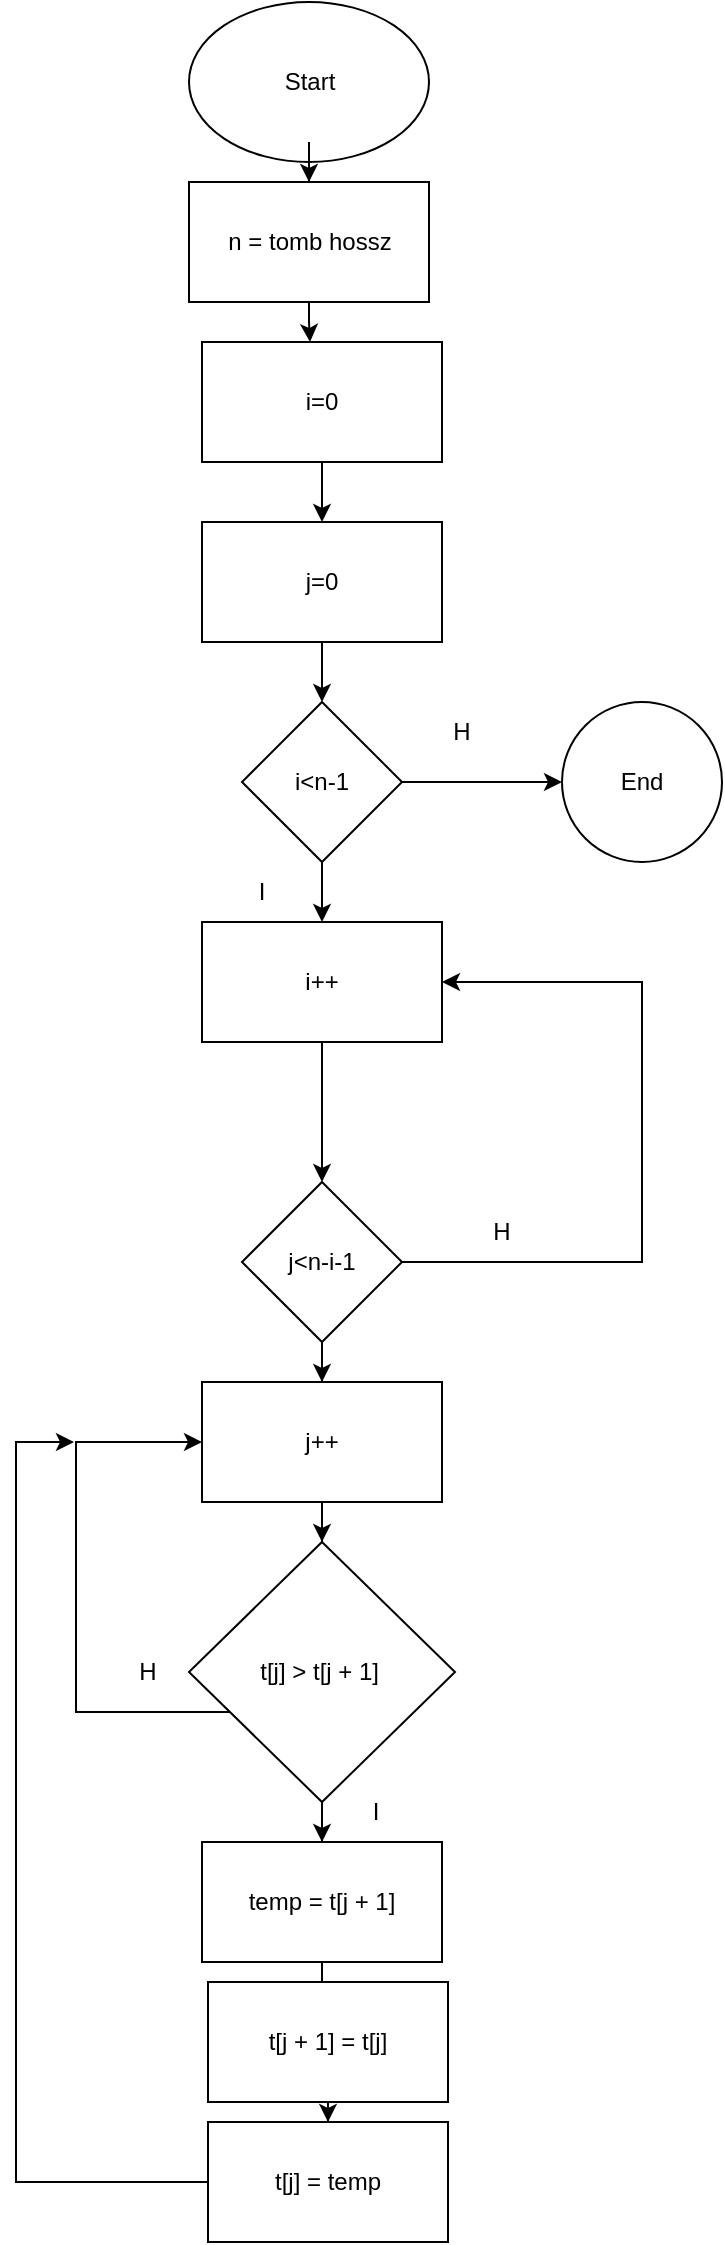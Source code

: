 <mxfile version="21.3.4" type="device">
  <diagram id="C5RBs43oDa-KdzZeNtuy" name="Page-1">
    <mxGraphModel dx="1793" dy="1003" grid="1" gridSize="10" guides="1" tooltips="1" connect="1" arrows="1" fold="1" page="1" pageScale="1" pageWidth="827" pageHeight="1169" math="0" shadow="0">
      <root>
        <mxCell id="WIyWlLk6GJQsqaUBKTNV-0" />
        <mxCell id="WIyWlLk6GJQsqaUBKTNV-1" parent="WIyWlLk6GJQsqaUBKTNV-0" />
        <mxCell id="HC8JtlDkGKmBZLgkqd5w-5" value="" style="edgeStyle=orthogonalEdgeStyle;rounded=0;orthogonalLoop=1;jettySize=auto;html=1;" parent="WIyWlLk6GJQsqaUBKTNV-1" source="BCcDWAXJkwRz0V-rVTZv-31" target="HC8JtlDkGKmBZLgkqd5w-4" edge="1">
          <mxGeometry relative="1" as="geometry">
            <Array as="points">
              <mxPoint x="208" y="190" />
              <mxPoint x="208" y="190" />
            </Array>
          </mxGeometry>
        </mxCell>
        <mxCell id="HC8JtlDkGKmBZLgkqd5w-0" value="Start&lt;br&gt;" style="ellipse;whiteSpace=wrap;html=1;" parent="WIyWlLk6GJQsqaUBKTNV-1" vertex="1">
          <mxGeometry x="147.5" y="30" width="120" height="80" as="geometry" />
        </mxCell>
        <mxCell id="HC8JtlDkGKmBZLgkqd5w-7" value="" style="edgeStyle=orthogonalEdgeStyle;rounded=0;orthogonalLoop=1;jettySize=auto;html=1;" parent="WIyWlLk6GJQsqaUBKTNV-1" source="HC8JtlDkGKmBZLgkqd5w-4" target="HC8JtlDkGKmBZLgkqd5w-6" edge="1">
          <mxGeometry relative="1" as="geometry" />
        </mxCell>
        <mxCell id="HC8JtlDkGKmBZLgkqd5w-4" value="i=0" style="whiteSpace=wrap;html=1;" parent="WIyWlLk6GJQsqaUBKTNV-1" vertex="1">
          <mxGeometry x="154" y="200" width="120" height="60" as="geometry" />
        </mxCell>
        <mxCell id="HC8JtlDkGKmBZLgkqd5w-11" value="" style="edgeStyle=orthogonalEdgeStyle;rounded=0;orthogonalLoop=1;jettySize=auto;html=1;" parent="WIyWlLk6GJQsqaUBKTNV-1" source="HC8JtlDkGKmBZLgkqd5w-6" target="HC8JtlDkGKmBZLgkqd5w-10" edge="1">
          <mxGeometry relative="1" as="geometry" />
        </mxCell>
        <mxCell id="HC8JtlDkGKmBZLgkqd5w-6" value="j=0" style="whiteSpace=wrap;html=1;" parent="WIyWlLk6GJQsqaUBKTNV-1" vertex="1">
          <mxGeometry x="154" y="290" width="120" height="60" as="geometry" />
        </mxCell>
        <mxCell id="HC8JtlDkGKmBZLgkqd5w-13" value="" style="edgeStyle=orthogonalEdgeStyle;rounded=0;orthogonalLoop=1;jettySize=auto;html=1;" parent="WIyWlLk6GJQsqaUBKTNV-1" source="HC8JtlDkGKmBZLgkqd5w-10" target="HC8JtlDkGKmBZLgkqd5w-12" edge="1">
          <mxGeometry relative="1" as="geometry" />
        </mxCell>
        <mxCell id="HC8JtlDkGKmBZLgkqd5w-16" value="" style="edgeStyle=orthogonalEdgeStyle;rounded=0;orthogonalLoop=1;jettySize=auto;html=1;" parent="WIyWlLk6GJQsqaUBKTNV-1" source="HC8JtlDkGKmBZLgkqd5w-10" target="HC8JtlDkGKmBZLgkqd5w-15" edge="1">
          <mxGeometry relative="1" as="geometry" />
        </mxCell>
        <mxCell id="HC8JtlDkGKmBZLgkqd5w-10" value="i&amp;lt;n-1" style="rhombus;whiteSpace=wrap;html=1;" parent="WIyWlLk6GJQsqaUBKTNV-1" vertex="1">
          <mxGeometry x="174" y="380" width="80" height="80" as="geometry" />
        </mxCell>
        <mxCell id="HC8JtlDkGKmBZLgkqd5w-12" value="End&lt;br&gt;" style="ellipse;whiteSpace=wrap;html=1;" parent="WIyWlLk6GJQsqaUBKTNV-1" vertex="1">
          <mxGeometry x="334" y="380" width="80" height="80" as="geometry" />
        </mxCell>
        <mxCell id="HC8JtlDkGKmBZLgkqd5w-14" value="H&lt;br&gt;" style="text;html=1;strokeColor=none;fillColor=none;align=center;verticalAlign=middle;whiteSpace=wrap;rounded=0;" parent="WIyWlLk6GJQsqaUBKTNV-1" vertex="1">
          <mxGeometry x="254" y="380" width="60" height="30" as="geometry" />
        </mxCell>
        <mxCell id="HC8JtlDkGKmBZLgkqd5w-19" value="" style="edgeStyle=orthogonalEdgeStyle;rounded=0;orthogonalLoop=1;jettySize=auto;html=1;" parent="WIyWlLk6GJQsqaUBKTNV-1" source="HC8JtlDkGKmBZLgkqd5w-15" target="HC8JtlDkGKmBZLgkqd5w-18" edge="1">
          <mxGeometry relative="1" as="geometry" />
        </mxCell>
        <mxCell id="HC8JtlDkGKmBZLgkqd5w-15" value="i++&lt;br&gt;" style="whiteSpace=wrap;html=1;" parent="WIyWlLk6GJQsqaUBKTNV-1" vertex="1">
          <mxGeometry x="154" y="490" width="120" height="60" as="geometry" />
        </mxCell>
        <mxCell id="HC8JtlDkGKmBZLgkqd5w-17" value="I&lt;br&gt;" style="text;html=1;strokeColor=none;fillColor=none;align=center;verticalAlign=middle;whiteSpace=wrap;rounded=0;" parent="WIyWlLk6GJQsqaUBKTNV-1" vertex="1">
          <mxGeometry x="154" y="460" width="60" height="30" as="geometry" />
        </mxCell>
        <mxCell id="HC8JtlDkGKmBZLgkqd5w-20" style="edgeStyle=orthogonalEdgeStyle;rounded=0;orthogonalLoop=1;jettySize=auto;html=1;entryX=1;entryY=0.5;entryDx=0;entryDy=0;" parent="WIyWlLk6GJQsqaUBKTNV-1" source="HC8JtlDkGKmBZLgkqd5w-18" target="HC8JtlDkGKmBZLgkqd5w-15" edge="1">
          <mxGeometry relative="1" as="geometry">
            <Array as="points">
              <mxPoint x="374" y="660" />
              <mxPoint x="374" y="520" />
            </Array>
          </mxGeometry>
        </mxCell>
        <mxCell id="HC8JtlDkGKmBZLgkqd5w-23" value="" style="edgeStyle=orthogonalEdgeStyle;rounded=0;orthogonalLoop=1;jettySize=auto;html=1;" parent="WIyWlLk6GJQsqaUBKTNV-1" source="HC8JtlDkGKmBZLgkqd5w-18" target="HC8JtlDkGKmBZLgkqd5w-22" edge="1">
          <mxGeometry relative="1" as="geometry" />
        </mxCell>
        <mxCell id="HC8JtlDkGKmBZLgkqd5w-18" value="j&amp;lt;n-i-1" style="rhombus;whiteSpace=wrap;html=1;" parent="WIyWlLk6GJQsqaUBKTNV-1" vertex="1">
          <mxGeometry x="174" y="620" width="80" height="80" as="geometry" />
        </mxCell>
        <mxCell id="HC8JtlDkGKmBZLgkqd5w-21" value="H" style="text;html=1;strokeColor=none;fillColor=none;align=center;verticalAlign=middle;whiteSpace=wrap;rounded=0;" parent="WIyWlLk6GJQsqaUBKTNV-1" vertex="1">
          <mxGeometry x="274" y="630" width="60" height="30" as="geometry" />
        </mxCell>
        <mxCell id="HC8JtlDkGKmBZLgkqd5w-26" value="" style="edgeStyle=orthogonalEdgeStyle;rounded=0;orthogonalLoop=1;jettySize=auto;html=1;" parent="WIyWlLk6GJQsqaUBKTNV-1" source="HC8JtlDkGKmBZLgkqd5w-22" target="HC8JtlDkGKmBZLgkqd5w-25" edge="1">
          <mxGeometry relative="1" as="geometry" />
        </mxCell>
        <mxCell id="HC8JtlDkGKmBZLgkqd5w-22" value="j++" style="whiteSpace=wrap;html=1;" parent="WIyWlLk6GJQsqaUBKTNV-1" vertex="1">
          <mxGeometry x="154" y="720" width="120" height="60" as="geometry" />
        </mxCell>
        <mxCell id="HC8JtlDkGKmBZLgkqd5w-28" value="" style="edgeStyle=orthogonalEdgeStyle;rounded=0;orthogonalLoop=1;jettySize=auto;html=1;" parent="WIyWlLk6GJQsqaUBKTNV-1" source="HC8JtlDkGKmBZLgkqd5w-25" target="HC8JtlDkGKmBZLgkqd5w-27" edge="1">
          <mxGeometry relative="1" as="geometry" />
        </mxCell>
        <mxCell id="HC8JtlDkGKmBZLgkqd5w-36" style="edgeStyle=orthogonalEdgeStyle;rounded=0;orthogonalLoop=1;jettySize=auto;html=1;entryX=0;entryY=0.5;entryDx=0;entryDy=0;" parent="WIyWlLk6GJQsqaUBKTNV-1" source="HC8JtlDkGKmBZLgkqd5w-25" target="HC8JtlDkGKmBZLgkqd5w-22" edge="1">
          <mxGeometry relative="1" as="geometry">
            <mxPoint x="90" y="650" as="targetPoint" />
            <Array as="points">
              <mxPoint x="91" y="885" />
              <mxPoint x="91" y="750" />
            </Array>
          </mxGeometry>
        </mxCell>
        <mxCell id="HC8JtlDkGKmBZLgkqd5w-25" value="t[j] &amp;gt; t[j + 1]&amp;nbsp;" style="rhombus;whiteSpace=wrap;html=1;" parent="WIyWlLk6GJQsqaUBKTNV-1" vertex="1">
          <mxGeometry x="147.5" y="800" width="133" height="130" as="geometry" />
        </mxCell>
        <mxCell id="HC8JtlDkGKmBZLgkqd5w-30" value="" style="edgeStyle=orthogonalEdgeStyle;rounded=0;orthogonalLoop=1;jettySize=auto;html=1;" parent="WIyWlLk6GJQsqaUBKTNV-1" source="HC8JtlDkGKmBZLgkqd5w-27" target="HC8JtlDkGKmBZLgkqd5w-29" edge="1">
          <mxGeometry relative="1" as="geometry" />
        </mxCell>
        <mxCell id="HC8JtlDkGKmBZLgkqd5w-27" value="temp = t[j + 1]" style="whiteSpace=wrap;html=1;" parent="WIyWlLk6GJQsqaUBKTNV-1" vertex="1">
          <mxGeometry x="154" y="950" width="120" height="60" as="geometry" />
        </mxCell>
        <mxCell id="HC8JtlDkGKmBZLgkqd5w-32" value="" style="edgeStyle=orthogonalEdgeStyle;rounded=0;orthogonalLoop=1;jettySize=auto;html=1;" parent="WIyWlLk6GJQsqaUBKTNV-1" source="HC8JtlDkGKmBZLgkqd5w-29" target="HC8JtlDkGKmBZLgkqd5w-31" edge="1">
          <mxGeometry relative="1" as="geometry" />
        </mxCell>
        <mxCell id="HC8JtlDkGKmBZLgkqd5w-29" value="t[j + 1] = t[j]" style="whiteSpace=wrap;html=1;" parent="WIyWlLk6GJQsqaUBKTNV-1" vertex="1">
          <mxGeometry x="157" y="1020" width="120" height="60" as="geometry" />
        </mxCell>
        <mxCell id="HC8JtlDkGKmBZLgkqd5w-38" style="edgeStyle=orthogonalEdgeStyle;rounded=0;orthogonalLoop=1;jettySize=auto;html=1;" parent="WIyWlLk6GJQsqaUBKTNV-1" source="HC8JtlDkGKmBZLgkqd5w-31" edge="1">
          <mxGeometry relative="1" as="geometry">
            <mxPoint x="90" y="750" as="targetPoint" />
            <Array as="points">
              <mxPoint x="61" y="1120" />
            </Array>
          </mxGeometry>
        </mxCell>
        <mxCell id="HC8JtlDkGKmBZLgkqd5w-31" value="t[j] = temp" style="whiteSpace=wrap;html=1;" parent="WIyWlLk6GJQsqaUBKTNV-1" vertex="1">
          <mxGeometry x="157" y="1090" width="120" height="60" as="geometry" />
        </mxCell>
        <mxCell id="HC8JtlDkGKmBZLgkqd5w-33" value="I&lt;br&gt;" style="text;html=1;strokeColor=none;fillColor=none;align=center;verticalAlign=middle;whiteSpace=wrap;rounded=0;" parent="WIyWlLk6GJQsqaUBKTNV-1" vertex="1">
          <mxGeometry x="211" y="920" width="60" height="30" as="geometry" />
        </mxCell>
        <mxCell id="HC8JtlDkGKmBZLgkqd5w-37" value="H&lt;br&gt;" style="text;html=1;strokeColor=none;fillColor=none;align=center;verticalAlign=middle;whiteSpace=wrap;rounded=0;" parent="WIyWlLk6GJQsqaUBKTNV-1" vertex="1">
          <mxGeometry x="97" y="850" width="60" height="30" as="geometry" />
        </mxCell>
        <mxCell id="BCcDWAXJkwRz0V-rVTZv-32" value="" style="edgeStyle=orthogonalEdgeStyle;rounded=0;orthogonalLoop=1;jettySize=auto;html=1;" edge="1" parent="WIyWlLk6GJQsqaUBKTNV-1" source="HC8JtlDkGKmBZLgkqd5w-0" target="BCcDWAXJkwRz0V-rVTZv-31">
          <mxGeometry relative="1" as="geometry">
            <mxPoint x="208" y="130" as="sourcePoint" />
            <mxPoint x="214" y="200" as="targetPoint" />
          </mxGeometry>
        </mxCell>
        <mxCell id="BCcDWAXJkwRz0V-rVTZv-31" value="n = tomb hossz&lt;br&gt;" style="rounded=0;whiteSpace=wrap;html=1;" vertex="1" parent="WIyWlLk6GJQsqaUBKTNV-1">
          <mxGeometry x="147.5" y="120" width="120" height="60" as="geometry" />
        </mxCell>
      </root>
    </mxGraphModel>
  </diagram>
</mxfile>
